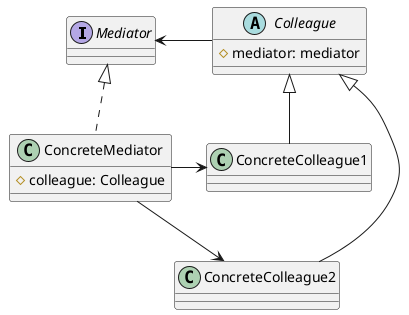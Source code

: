 @startuml
'https://plantuml.com/class-diagram

interface Mediator
class ConcreteMediator implements Mediator {
    # colleague: Colleague
}

abstract class Colleague {
    # mediator: mediator
}
class ConcreteColleague1 extends Colleague
class ConcreteColleague2 extends Colleague

Mediator <- Colleague
ConcreteMediator -> ConcreteColleague1
ConcreteMediator --> ConcreteColleague2
@enduml
